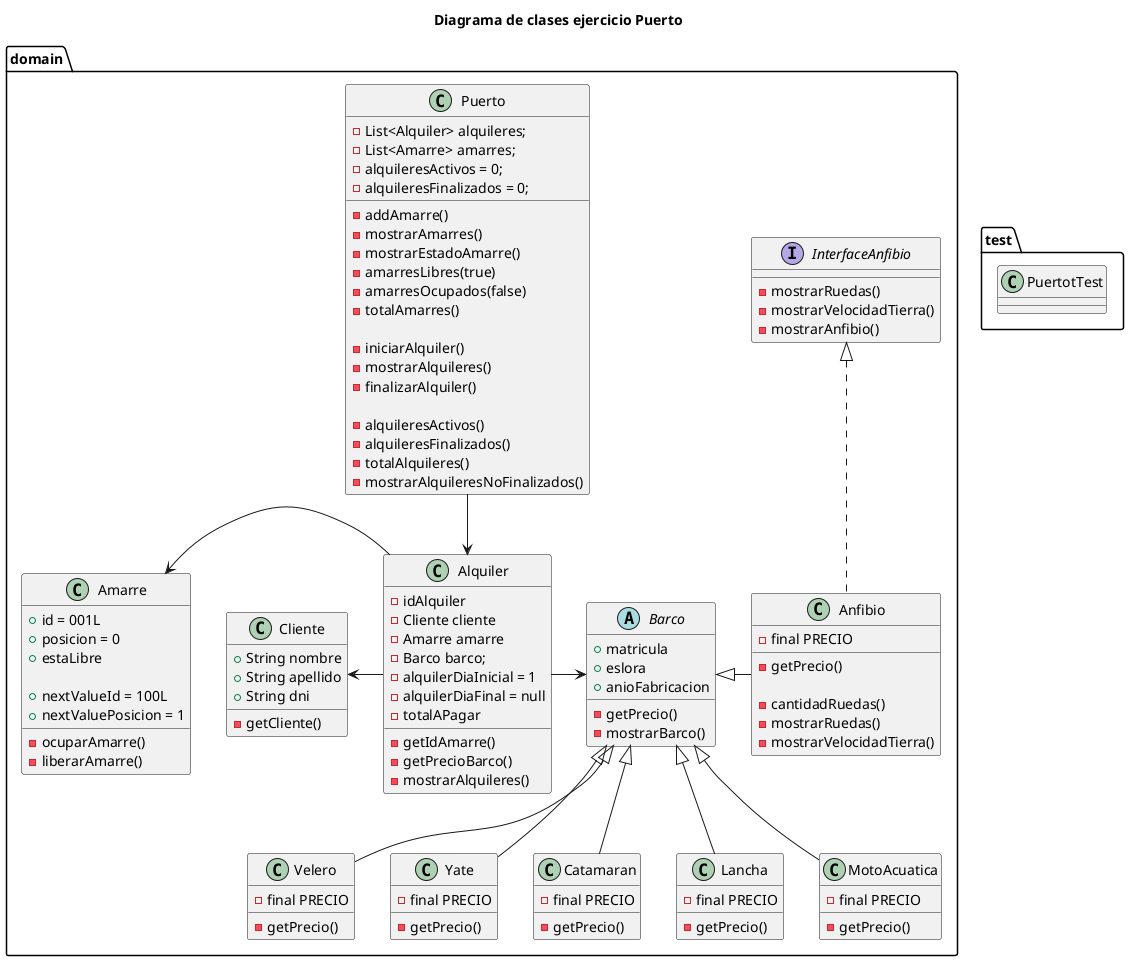 @startuml

title Diagrama de clases ejercicio Puerto


package domain{

	class Puerto {
	-List<Alquiler> alquileres;
	-List<Amarre> amarres;
	-alquileresActivos = 0;
	-alquileresFinalizados = 0;
	
	-addAmarre()
	-mostrarAmarres()
	-mostrarEstadoAmarre()
		-amarresLibres(true)
		-amarresOcupados(false)
	-totalAmarres()
	
	-iniciarAlquiler()
	-mostrarAlquileres()
	-finalizarAlquiler()
	
	-alquileresActivos()
	-alquileresFinalizados()
	-totalAlquileres()
	-mostrarAlquileresNoFinalizados()
	}

	class Alquiler {
	-idAlquiler
	-Cliente cliente
	-Amarre amarre
	-Barco barco;
	-alquilerDiaInicial = 1
	-alquilerDiaFinal = null
	-totalAPagar
	
	-getIdAmarre()
	-getPrecioBarco()
	-mostrarAlquileres()
	
	
	}

	class Amarre {
	+id = 001L
	+posicion = 0
	+estaLibre
	
	+nextValueId = 100L
	+nextValuePosicion = 1
	
	-ocuparAmarre()
	-liberarAmarre()
	}

	class Cliente {
	+String nombre
	+String apellido
	+String dni
	
	-getCliente()
	}

	abstract class Barco {
	+matricula
	+eslora
	+anioFabricacion
	
	-getPrecio()
	-mostrarBarco()
	}
	
	
	class Velero{
	-final PRECIO
	-getPrecio()
	}
	
	class Yate{
	-final PRECIO
	-getPrecio()
	}
	
	class Catamaran{
	-final PRECIO
	-getPrecio()
	}
	
	class Lancha{
	-final PRECIO
	-getPrecio()
	}
	
	class MotoAcuatica{
	-final PRECIO
	-getPrecio()
	}
	
	class Anfibio{
	-final PRECIO
	-getPrecio()
	
	-cantidadRuedas()
	-mostrarRuedas()
	-mostrarVelocidadTierra()
	}
	
	interface InterfaceAnfibio{
	-mostrarRuedas()
	-mostrarVelocidadTierra()
	-mostrarAnfibio()

	}
	
}

	package test{
	class PuertotTest
	}
	
	
	
Puerto --> Alquiler
Alquiler -left-> Amarre
Alquiler -left-> Cliente
Alquiler -right-> Barco

Barco <|-- Velero
Barco <|-- Yate
Barco <|-- Catamaran
Barco <|-- Lancha
Barco <|-right- Anfibio
Barco <|-- MotoAcuatica

InterfaceAnfibio <|.. Anfibio



@enduml